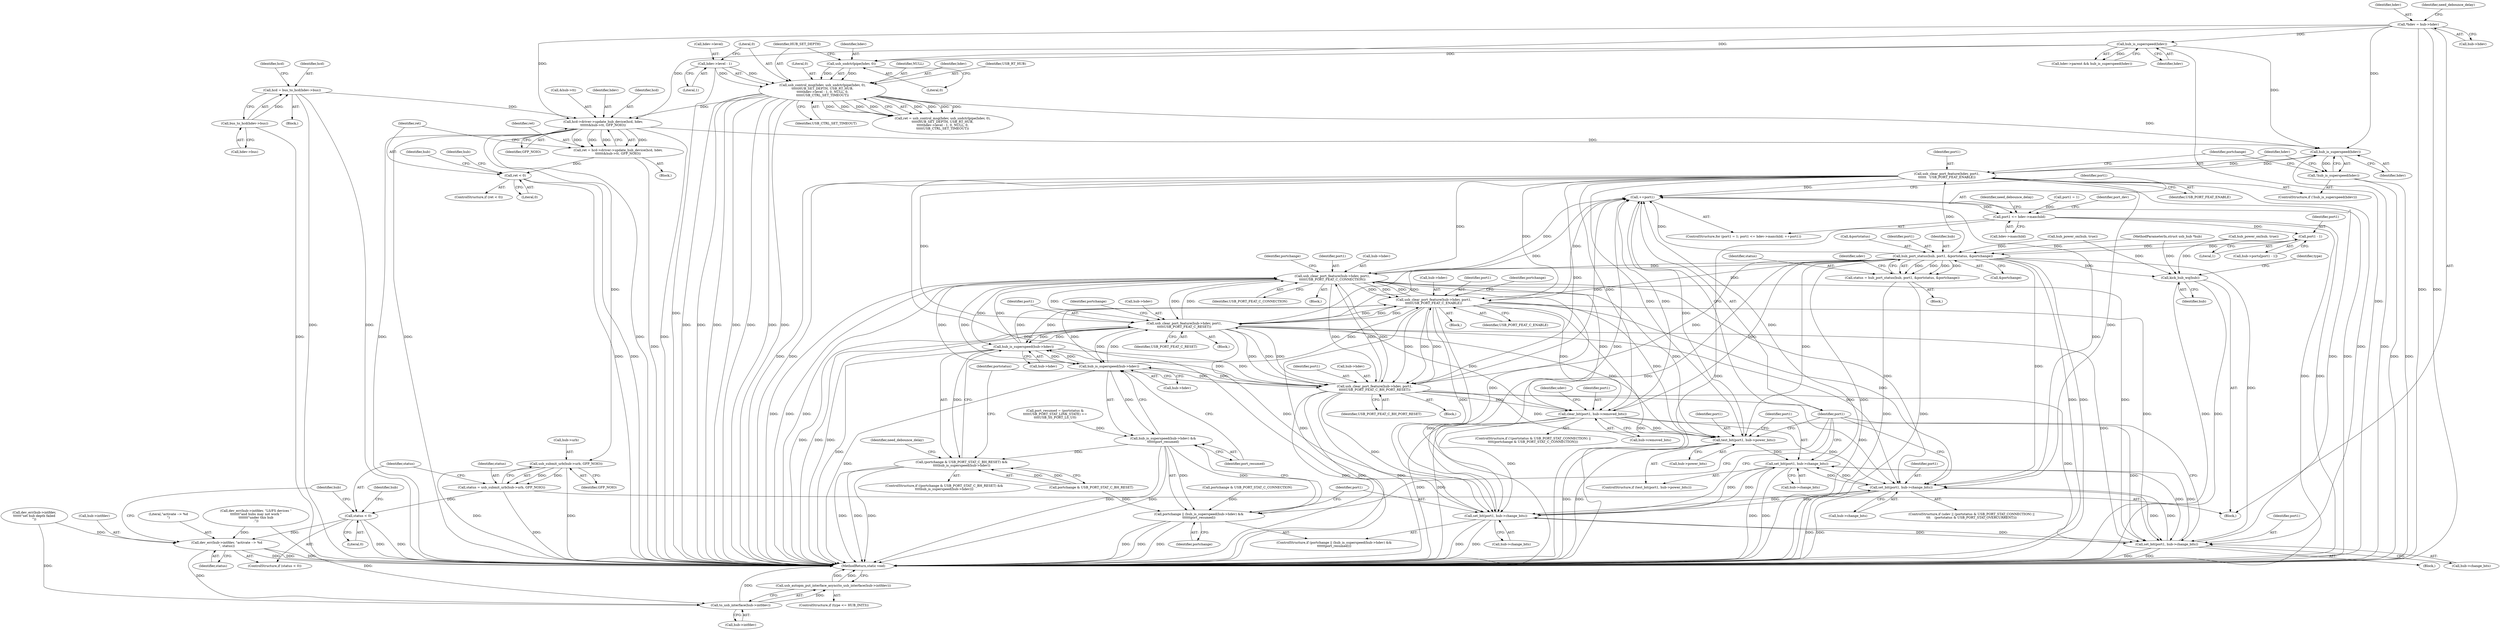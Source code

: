 digraph "0_linux_e50293ef9775c5f1cf3fcc093037dd6a8c5684ea@API" {
"1000242" [label="(Call,hcd->driver->update_hub_device(hcd, hdev,\n\t\t\t\t\t\t&hub->tt, GFP_NOIO))"];
"1000227" [label="(Call,hcd = bus_to_hcd(hdev->bus))"];
"1000229" [label="(Call,bus_to_hcd(hdev->bus))"];
"1000125" [label="(Call,*hdev = hub->hdev)"];
"1000159" [label="(Call,hub_is_superspeed(hdev))"];
"1000164" [label="(Call,usb_control_msg(hdev, usb_sndctrlpipe(hdev, 0),\n\t\t\t\t\tHUB_SET_DEPTH, USB_RT_HUB,\n\t\t\t\t\thdev->level - 1, 0, NULL, 0,\n\t\t\t\t\tUSB_CTRL_SET_TIMEOUT))"];
"1000166" [label="(Call,usb_sndctrlpipe(hdev, 0))"];
"1000171" [label="(Call,hdev->level - 1)"];
"1000240" [label="(Call,ret = hcd->driver->update_hub_device(hcd, hdev,\n\t\t\t\t\t\t&hub->tt, GFP_NOIO))"];
"1000251" [label="(Call,ret < 0)"];
"1000360" [label="(Call,hub_is_superspeed(hdev))"];
"1000359" [label="(Call,!hub_is_superspeed(hdev))"];
"1000362" [label="(Call,usb_clear_port_feature(hdev, port1,\n\t\t\t\t\t\t   USB_PORT_FEAT_ENABLE))"];
"1000283" [label="(Call,++port1)"];
"1000278" [label="(Call,port1 <= hdev->maxchild)"];
"1000293" [label="(Call,port1 - 1)"];
"1000311" [label="(Call,hub_port_status(hub, port1, &portstatus, &portchange))"];
"1000309" [label="(Call,status = hub_port_status(hub, port1, &portstatus, &portchange))"];
"1000374" [label="(Call,usb_clear_port_feature(hub->hdev, port1,\n\t\t\t\t\tUSB_PORT_FEAT_C_CONNECTION))"];
"1000388" [label="(Call,usb_clear_port_feature(hub->hdev, port1,\n\t\t\t\t\tUSB_PORT_FEAT_C_ENABLE))"];
"1000402" [label="(Call,usb_clear_port_feature(hub->hdev, port1,\n\t\t\t\t\tUSB_PORT_FEAT_C_RESET))"];
"1000413" [label="(Call,hub_is_superspeed(hub->hdev))"];
"1000409" [label="(Call,(portchange & USB_PORT_STAT_C_BH_RESET) &&\n\t\t\t\thub_is_superspeed(hub->hdev))"];
"1000421" [label="(Call,usb_clear_port_feature(hub->hdev, port1,\n\t\t\t\t\tUSB_PORT_FEAT_C_BH_PORT_RESET))"];
"1000436" [label="(Call,clear_bit(port1, hub->removed_bits))"];
"1000461" [label="(Call,set_bit(port1, hub->change_bits))"];
"1000489" [label="(Call,set_bit(port1, hub->change_bits))"];
"1000511" [label="(Call,set_bit(port1, hub->change_bits))"];
"1000521" [label="(Call,set_bit(port1, hub->change_bits))"];
"1000506" [label="(Call,test_bit(port1, hub->power_bits))"];
"1000484" [label="(Call,hub_is_superspeed(hub->hdev))"];
"1000483" [label="(Call,hub_is_superspeed(hub->hdev) &&\n\t\t\t\t\t\tport_resumed)"];
"1000481" [label="(Call,portchange || (hub_is_superspeed(hub->hdev) &&\n\t\t\t\t\t\tport_resumed))"];
"1000592" [label="(Call,kick_hub_wq(hub))"];
"1000564" [label="(Call,usb_submit_urb(hub->urb, GFP_NOIO))"];
"1000562" [label="(Call,status = usb_submit_urb(hub->urb, GFP_NOIO))"];
"1000570" [label="(Call,status < 0)"];
"1000573" [label="(Call,dev_err(hub->intfdev, \"activate --> %d\n\", status))"];
"1000599" [label="(Call,to_usb_interface(hub->intfdev))"];
"1000598" [label="(Call,usb_autopm_put_interface_async(to_usb_interface(hub->intfdev)))"];
"1000227" [label="(Call,hcd = bus_to_hcd(hdev->bus))"];
"1000283" [label="(Call,++port1)"];
"1000177" [label="(Identifier,NULL)"];
"1000241" [label="(Identifier,ret)"];
"1000438" [label="(Call,hub->removed_bits)"];
"1000388" [label="(Call,usb_clear_port_feature(hub->hdev, port1,\n\t\t\t\t\tUSB_PORT_FEAT_C_ENABLE))"];
"1000226" [label="(Block,)"];
"1000359" [label="(Call,!hub_is_superspeed(hdev))"];
"1000275" [label="(Call,port1 = 1)"];
"1000491" [label="(Call,hub->change_bits)"];
"1000279" [label="(Identifier,port1)"];
"1000274" [label="(ControlStructure,for (port1 = 1; port1 <= hdev->maxchild; ++port1))"];
"1000523" [label="(Call,hub->change_bits)"];
"1000573" [label="(Call,dev_err(hub->intfdev, \"activate --> %d\n\", status))"];
"1000507" [label="(Identifier,port1)"];
"1000600" [label="(Call,hub->intfdev)"];
"1000252" [label="(Identifier,ret)"];
"1000463" [label="(Call,hub->change_bits)"];
"1000406" [label="(Identifier,port1)"];
"1000166" [label="(Call,usb_sndctrlpipe(hdev, 0))"];
"1000484" [label="(Call,hub_is_superspeed(hub->hdev))"];
"1000257" [label="(Identifier,hub)"];
"1000250" [label="(ControlStructure,if (ret < 0))"];
"1000417" [label="(Block,)"];
"1000127" [label="(Call,hub->hdev)"];
"1000364" [label="(Identifier,port1)"];
"1000375" [label="(Call,hub->hdev)"];
"1000473" [label="(Call,port_resumed = (portstatus &\n\t\t\t\t\tUSB_PORT_STAT_LINK_STATE) ==\n\t\t\t\tUSB_SS_PORT_LS_U0)"];
"1000260" [label="(Call,dev_err(hub->intfdev, \"LS/FS devices \"\n\t\t\t\t\t\t\t\"and hubs may not work \"\n\t\t\t\t\t\t\t\"under this hub\n.\"))"];
"1000175" [label="(Literal,1)"];
"1000362" [label="(Call,usb_clear_port_feature(hdev, port1,\n\t\t\t\t\t\t   USB_PORT_FEAT_ENABLE))"];
"1000312" [label="(Identifier,hub)"];
"1000172" [label="(Call,hdev->level)"];
"1000426" [label="(Identifier,USB_PORT_FEAT_C_BH_PORT_RESET)"];
"1000506" [label="(Call,test_bit(port1, hub->power_bits))"];
"1000179" [label="(Identifier,USB_CTRL_SET_TIMEOUT)"];
"1000316" [label="(Call,&portchange)"];
"1000270" [label="(Call,hub_power_on(hub, true))"];
"1000594" [label="(ControlStructure,if (type <= HUB_INIT3))"];
"1000165" [label="(Identifier,hdev)"];
"1000570" [label="(Call,status < 0)"];
"1000361" [label="(Identifier,hdev)"];
"1000596" [label="(Identifier,type)"];
"1000564" [label="(Call,usb_submit_urb(hub->urb, GFP_NOIO))"];
"1000265" [label="(Call,hub_power_on(hub, true))"];
"1000592" [label="(Call,kick_hub_wq(hub))"];
"1000517" [label="(Block,)"];
"1000168" [label="(Literal,0)"];
"1000480" [label="(ControlStructure,if (portchange || (hub_is_superspeed(hub->hdev) &&\n\t\t\t\t\t\tport_resumed)))"];
"1000123" [label="(Block,)"];
"1000568" [label="(Identifier,GFP_NOIO)"];
"1000253" [label="(Literal,0)"];
"1000513" [label="(Call,hub->change_bits)"];
"1000565" [label="(Call,hub->urb)"];
"1000433" [label="(Call,portchange & USB_PORT_STAT_C_CONNECTION)"];
"1000230" [label="(Call,hdev->bus)"];
"1000159" [label="(Call,hub_is_superspeed(hdev))"];
"1000162" [label="(Call,ret = usb_control_msg(hdev, usb_sndctrlpipe(hdev, 0),\n\t\t\t\t\tHUB_SET_DEPTH, USB_RT_HUB,\n\t\t\t\t\thdev->level - 1, 0, NULL, 0,\n\t\t\t\t\tUSB_CTRL_SET_TIMEOUT))"];
"1000505" [label="(ControlStructure,if (test_bit(port1, hub->power_bits)))"];
"1000485" [label="(Call,hub->hdev)"];
"1000392" [label="(Identifier,port1)"];
"1000419" [label="(Identifier,need_debounce_delay)"];
"1000410" [label="(Call,portchange & USB_PORT_STAT_C_BH_RESET)"];
"1000229" [label="(Call,bus_to_hcd(hdev->bus))"];
"1000571" [label="(Identifier,status)"];
"1000577" [label="(Literal,\"activate --> %d\n\")"];
"1000382" [label="(Identifier,portchange)"];
"1000384" [label="(Block,)"];
"1000245" [label="(Call,&hub->tt)"];
"1000242" [label="(Call,hcd->driver->update_hub_device(hcd, hdev,\n\t\t\t\t\t\t&hub->tt, GFP_NOIO))"];
"1000284" [label="(Identifier,port1)"];
"1000437" [label="(Identifier,port1)"];
"1000228" [label="(Identifier,hcd)"];
"1000511" [label="(Call,set_bit(port1, hub->change_bits))"];
"1000396" [label="(Identifier,portchange)"];
"1000427" [label="(ControlStructure,if (!(portstatus & USB_PORT_STAT_CONNECTION) ||\n\t\t\t\t(portchange & USB_PORT_STAT_C_CONNECTION)))"];
"1000393" [label="(Identifier,USB_PORT_FEAT_C_ENABLE)"];
"1000444" [label="(Identifier,udev)"];
"1000451" [label="(ControlStructure,if (udev || (portstatus & USB_PORT_STAT_CONNECTION) ||\n\t\t\t    (portstatus & USB_PORT_STAT_OVERCURRENT)))"];
"1000582" [label="(Identifier,hub)"];
"1000169" [label="(Identifier,HUB_SET_DEPTH)"];
"1000379" [label="(Identifier,USB_PORT_FEAT_C_CONNECTION)"];
"1000409" [label="(Call,(portchange & USB_PORT_STAT_C_BH_RESET) &&\n\t\t\t\thub_is_superspeed(hub->hdev))"];
"1000488" [label="(Identifier,port_resumed)"];
"1000461" [label="(Call,set_bit(port1, hub->change_bits))"];
"1000285" [label="(Block,)"];
"1000184" [label="(Call,dev_err(hub->intfdev,\n\t\t\t\t\t\t\"set hub depth failed\n\"))"];
"1000411" [label="(Identifier,portchange)"];
"1000309" [label="(Call,status = hub_port_status(hub, port1, &portstatus, &portchange))"];
"1000155" [label="(Call,hdev->parent && hub_is_superspeed(hdev))"];
"1000314" [label="(Call,&portstatus)"];
"1000569" [label="(ControlStructure,if (status < 0))"];
"1000521" [label="(Call,set_bit(port1, hub->change_bits))"];
"1000266" [label="(Identifier,hub)"];
"1000240" [label="(Call,ret = hcd->driver->update_hub_device(hcd, hdev,\n\t\t\t\t\t\t&hub->tt, GFP_NOIO))"];
"1000489" [label="(Call,set_bit(port1, hub->change_bits))"];
"1000126" [label="(Identifier,hdev)"];
"1000374" [label="(Call,usb_clear_port_feature(hub->hdev, port1,\n\t\t\t\t\tUSB_PORT_FEAT_C_CONNECTION))"];
"1000244" [label="(Identifier,hdev)"];
"1000363" [label="(Identifier,hdev)"];
"1000176" [label="(Literal,0)"];
"1000431" [label="(Identifier,portstatus)"];
"1000407" [label="(Identifier,USB_PORT_FEAT_C_RESET)"];
"1000170" [label="(Identifier,USB_RT_HUB)"];
"1000121" [label="(MethodParameterIn,struct usb_hub *hub)"];
"1000490" [label="(Identifier,port1)"];
"1000522" [label="(Identifier,port1)"];
"1000483" [label="(Call,hub_is_superspeed(hub->hdev) &&\n\t\t\t\t\t\tport_resumed)"];
"1000293" [label="(Call,port1 - 1)"];
"1000365" [label="(Identifier,USB_PORT_FEAT_ENABLE)"];
"1000574" [label="(Call,hub->intfdev)"];
"1000572" [label="(Literal,0)"];
"1000562" [label="(Call,status = usb_submit_urb(hub->urb, GFP_NOIO))"];
"1000563" [label="(Identifier,status)"];
"1000512" [label="(Identifier,port1)"];
"1000320" [label="(Identifier,udev)"];
"1000603" [label="(MethodReturn,static void)"];
"1000414" [label="(Call,hub->hdev)"];
"1000294" [label="(Identifier,port1)"];
"1000288" [label="(Identifier,port_dev)"];
"1000289" [label="(Call,hub->ports[port1 - 1])"];
"1000239" [label="(Block,)"];
"1000378" [label="(Identifier,port1)"];
"1000280" [label="(Call,hdev->maxchild)"];
"1000575" [label="(Identifier,hub)"];
"1000599" [label="(Call,to_usb_interface(hub->intfdev))"];
"1000598" [label="(Call,usb_autopm_put_interface_async(to_usb_interface(hub->intfdev)))"];
"1000436" [label="(Call,clear_bit(port1, hub->removed_bits))"];
"1000313" [label="(Identifier,port1)"];
"1000389" [label="(Call,hub->hdev)"];
"1000368" [label="(Identifier,portchange)"];
"1000295" [label="(Literal,1)"];
"1000125" [label="(Call,*hdev = hub->hdev)"];
"1000164" [label="(Call,usb_control_msg(hdev, usb_sndctrlpipe(hdev, 0),\n\t\t\t\t\tHUB_SET_DEPTH, USB_RT_HUB,\n\t\t\t\t\thdev->level - 1, 0, NULL, 0,\n\t\t\t\t\tUSB_CTRL_SET_TIMEOUT))"];
"1000578" [label="(Identifier,status)"];
"1000251" [label="(Call,ret < 0)"];
"1000508" [label="(Call,hub->power_bits)"];
"1000171" [label="(Call,hdev->level - 1)"];
"1000408" [label="(ControlStructure,if ((portchange & USB_PORT_STAT_C_BH_RESET) &&\n\t\t\t\thub_is_superspeed(hub->hdev)))"];
"1000311" [label="(Call,hub_port_status(hub, port1, &portstatus, &portchange))"];
"1000178" [label="(Literal,0)"];
"1000402" [label="(Call,usb_clear_port_feature(hub->hdev, port1,\n\t\t\t\t\tUSB_PORT_FEAT_C_RESET))"];
"1000236" [label="(Identifier,hcd)"];
"1000249" [label="(Identifier,GFP_NOIO)"];
"1000370" [label="(Block,)"];
"1000593" [label="(Identifier,hub)"];
"1000413" [label="(Call,hub_is_superspeed(hub->hdev))"];
"1000358" [label="(ControlStructure,if (!hub_is_superspeed(hdev)))"];
"1000425" [label="(Identifier,port1)"];
"1000482" [label="(Identifier,portchange)"];
"1000243" [label="(Identifier,hcd)"];
"1000421" [label="(Call,usb_clear_port_feature(hub->hdev, port1,\n\t\t\t\t\tUSB_PORT_FEAT_C_BH_PORT_RESET))"];
"1000398" [label="(Block,)"];
"1000360" [label="(Call,hub_is_superspeed(hdev))"];
"1000422" [label="(Call,hub->hdev)"];
"1000278" [label="(Call,port1 <= hdev->maxchild)"];
"1000160" [label="(Identifier,hdev)"];
"1000462" [label="(Identifier,port1)"];
"1000481" [label="(Call,portchange || (hub_is_superspeed(hub->hdev) &&\n\t\t\t\t\t\tport_resumed))"];
"1000167" [label="(Identifier,hdev)"];
"1000403" [label="(Call,hub->hdev)"];
"1000527" [label="(Identifier,need_debounce_delay)"];
"1000310" [label="(Identifier,status)"];
"1000136" [label="(Identifier,need_debounce_delay)"];
"1000242" -> "1000240"  [label="AST: "];
"1000242" -> "1000249"  [label="CFG: "];
"1000243" -> "1000242"  [label="AST: "];
"1000244" -> "1000242"  [label="AST: "];
"1000245" -> "1000242"  [label="AST: "];
"1000249" -> "1000242"  [label="AST: "];
"1000240" -> "1000242"  [label="CFG: "];
"1000242" -> "1000603"  [label="DDG: "];
"1000242" -> "1000603"  [label="DDG: "];
"1000242" -> "1000603"  [label="DDG: "];
"1000242" -> "1000603"  [label="DDG: "];
"1000242" -> "1000240"  [label="DDG: "];
"1000242" -> "1000240"  [label="DDG: "];
"1000242" -> "1000240"  [label="DDG: "];
"1000242" -> "1000240"  [label="DDG: "];
"1000227" -> "1000242"  [label="DDG: "];
"1000125" -> "1000242"  [label="DDG: "];
"1000159" -> "1000242"  [label="DDG: "];
"1000164" -> "1000242"  [label="DDG: "];
"1000242" -> "1000360"  [label="DDG: "];
"1000242" -> "1000564"  [label="DDG: "];
"1000227" -> "1000226"  [label="AST: "];
"1000227" -> "1000229"  [label="CFG: "];
"1000228" -> "1000227"  [label="AST: "];
"1000229" -> "1000227"  [label="AST: "];
"1000236" -> "1000227"  [label="CFG: "];
"1000227" -> "1000603"  [label="DDG: "];
"1000227" -> "1000603"  [label="DDG: "];
"1000229" -> "1000227"  [label="DDG: "];
"1000229" -> "1000230"  [label="CFG: "];
"1000230" -> "1000229"  [label="AST: "];
"1000229" -> "1000603"  [label="DDG: "];
"1000125" -> "1000123"  [label="AST: "];
"1000125" -> "1000127"  [label="CFG: "];
"1000126" -> "1000125"  [label="AST: "];
"1000127" -> "1000125"  [label="AST: "];
"1000136" -> "1000125"  [label="CFG: "];
"1000125" -> "1000603"  [label="DDG: "];
"1000125" -> "1000603"  [label="DDG: "];
"1000125" -> "1000159"  [label="DDG: "];
"1000125" -> "1000166"  [label="DDG: "];
"1000125" -> "1000360"  [label="DDG: "];
"1000159" -> "1000155"  [label="AST: "];
"1000159" -> "1000160"  [label="CFG: "];
"1000160" -> "1000159"  [label="AST: "];
"1000155" -> "1000159"  [label="CFG: "];
"1000159" -> "1000603"  [label="DDG: "];
"1000159" -> "1000155"  [label="DDG: "];
"1000159" -> "1000166"  [label="DDG: "];
"1000159" -> "1000360"  [label="DDG: "];
"1000164" -> "1000162"  [label="AST: "];
"1000164" -> "1000179"  [label="CFG: "];
"1000165" -> "1000164"  [label="AST: "];
"1000166" -> "1000164"  [label="AST: "];
"1000169" -> "1000164"  [label="AST: "];
"1000170" -> "1000164"  [label="AST: "];
"1000171" -> "1000164"  [label="AST: "];
"1000176" -> "1000164"  [label="AST: "];
"1000177" -> "1000164"  [label="AST: "];
"1000178" -> "1000164"  [label="AST: "];
"1000179" -> "1000164"  [label="AST: "];
"1000162" -> "1000164"  [label="CFG: "];
"1000164" -> "1000603"  [label="DDG: "];
"1000164" -> "1000603"  [label="DDG: "];
"1000164" -> "1000603"  [label="DDG: "];
"1000164" -> "1000603"  [label="DDG: "];
"1000164" -> "1000603"  [label="DDG: "];
"1000164" -> "1000603"  [label="DDG: "];
"1000164" -> "1000603"  [label="DDG: "];
"1000164" -> "1000162"  [label="DDG: "];
"1000164" -> "1000162"  [label="DDG: "];
"1000164" -> "1000162"  [label="DDG: "];
"1000164" -> "1000162"  [label="DDG: "];
"1000164" -> "1000162"  [label="DDG: "];
"1000164" -> "1000162"  [label="DDG: "];
"1000164" -> "1000162"  [label="DDG: "];
"1000164" -> "1000162"  [label="DDG: "];
"1000166" -> "1000164"  [label="DDG: "];
"1000166" -> "1000164"  [label="DDG: "];
"1000171" -> "1000164"  [label="DDG: "];
"1000171" -> "1000164"  [label="DDG: "];
"1000164" -> "1000360"  [label="DDG: "];
"1000166" -> "1000168"  [label="CFG: "];
"1000167" -> "1000166"  [label="AST: "];
"1000168" -> "1000166"  [label="AST: "];
"1000169" -> "1000166"  [label="CFG: "];
"1000171" -> "1000175"  [label="CFG: "];
"1000172" -> "1000171"  [label="AST: "];
"1000175" -> "1000171"  [label="AST: "];
"1000176" -> "1000171"  [label="CFG: "];
"1000171" -> "1000603"  [label="DDG: "];
"1000240" -> "1000239"  [label="AST: "];
"1000241" -> "1000240"  [label="AST: "];
"1000252" -> "1000240"  [label="CFG: "];
"1000240" -> "1000603"  [label="DDG: "];
"1000240" -> "1000251"  [label="DDG: "];
"1000251" -> "1000250"  [label="AST: "];
"1000251" -> "1000253"  [label="CFG: "];
"1000252" -> "1000251"  [label="AST: "];
"1000253" -> "1000251"  [label="AST: "];
"1000257" -> "1000251"  [label="CFG: "];
"1000266" -> "1000251"  [label="CFG: "];
"1000251" -> "1000603"  [label="DDG: "];
"1000251" -> "1000603"  [label="DDG: "];
"1000360" -> "1000359"  [label="AST: "];
"1000360" -> "1000361"  [label="CFG: "];
"1000361" -> "1000360"  [label="AST: "];
"1000359" -> "1000360"  [label="CFG: "];
"1000360" -> "1000603"  [label="DDG: "];
"1000360" -> "1000359"  [label="DDG: "];
"1000362" -> "1000360"  [label="DDG: "];
"1000360" -> "1000362"  [label="DDG: "];
"1000359" -> "1000358"  [label="AST: "];
"1000363" -> "1000359"  [label="CFG: "];
"1000368" -> "1000359"  [label="CFG: "];
"1000359" -> "1000603"  [label="DDG: "];
"1000359" -> "1000603"  [label="DDG: "];
"1000362" -> "1000358"  [label="AST: "];
"1000362" -> "1000365"  [label="CFG: "];
"1000363" -> "1000362"  [label="AST: "];
"1000364" -> "1000362"  [label="AST: "];
"1000365" -> "1000362"  [label="AST: "];
"1000368" -> "1000362"  [label="CFG: "];
"1000362" -> "1000603"  [label="DDG: "];
"1000362" -> "1000603"  [label="DDG: "];
"1000362" -> "1000603"  [label="DDG: "];
"1000362" -> "1000283"  [label="DDG: "];
"1000311" -> "1000362"  [label="DDG: "];
"1000362" -> "1000374"  [label="DDG: "];
"1000362" -> "1000388"  [label="DDG: "];
"1000362" -> "1000402"  [label="DDG: "];
"1000362" -> "1000421"  [label="DDG: "];
"1000362" -> "1000436"  [label="DDG: "];
"1000362" -> "1000461"  [label="DDG: "];
"1000362" -> "1000489"  [label="DDG: "];
"1000362" -> "1000506"  [label="DDG: "];
"1000362" -> "1000521"  [label="DDG: "];
"1000283" -> "1000274"  [label="AST: "];
"1000283" -> "1000284"  [label="CFG: "];
"1000284" -> "1000283"  [label="AST: "];
"1000279" -> "1000283"  [label="CFG: "];
"1000283" -> "1000278"  [label="DDG: "];
"1000436" -> "1000283"  [label="DDG: "];
"1000311" -> "1000283"  [label="DDG: "];
"1000421" -> "1000283"  [label="DDG: "];
"1000374" -> "1000283"  [label="DDG: "];
"1000489" -> "1000283"  [label="DDG: "];
"1000521" -> "1000283"  [label="DDG: "];
"1000506" -> "1000283"  [label="DDG: "];
"1000388" -> "1000283"  [label="DDG: "];
"1000461" -> "1000283"  [label="DDG: "];
"1000402" -> "1000283"  [label="DDG: "];
"1000511" -> "1000283"  [label="DDG: "];
"1000278" -> "1000274"  [label="AST: "];
"1000278" -> "1000280"  [label="CFG: "];
"1000279" -> "1000278"  [label="AST: "];
"1000280" -> "1000278"  [label="AST: "];
"1000288" -> "1000278"  [label="CFG: "];
"1000527" -> "1000278"  [label="CFG: "];
"1000278" -> "1000603"  [label="DDG: "];
"1000278" -> "1000603"  [label="DDG: "];
"1000278" -> "1000603"  [label="DDG: "];
"1000275" -> "1000278"  [label="DDG: "];
"1000278" -> "1000293"  [label="DDG: "];
"1000293" -> "1000289"  [label="AST: "];
"1000293" -> "1000295"  [label="CFG: "];
"1000294" -> "1000293"  [label="AST: "];
"1000295" -> "1000293"  [label="AST: "];
"1000289" -> "1000293"  [label="CFG: "];
"1000293" -> "1000311"  [label="DDG: "];
"1000311" -> "1000309"  [label="AST: "];
"1000311" -> "1000316"  [label="CFG: "];
"1000312" -> "1000311"  [label="AST: "];
"1000313" -> "1000311"  [label="AST: "];
"1000314" -> "1000311"  [label="AST: "];
"1000316" -> "1000311"  [label="AST: "];
"1000309" -> "1000311"  [label="CFG: "];
"1000311" -> "1000603"  [label="DDG: "];
"1000311" -> "1000603"  [label="DDG: "];
"1000311" -> "1000603"  [label="DDG: "];
"1000311" -> "1000309"  [label="DDG: "];
"1000311" -> "1000309"  [label="DDG: "];
"1000311" -> "1000309"  [label="DDG: "];
"1000311" -> "1000309"  [label="DDG: "];
"1000265" -> "1000311"  [label="DDG: "];
"1000270" -> "1000311"  [label="DDG: "];
"1000121" -> "1000311"  [label="DDG: "];
"1000311" -> "1000374"  [label="DDG: "];
"1000311" -> "1000388"  [label="DDG: "];
"1000311" -> "1000402"  [label="DDG: "];
"1000311" -> "1000421"  [label="DDG: "];
"1000311" -> "1000436"  [label="DDG: "];
"1000311" -> "1000461"  [label="DDG: "];
"1000311" -> "1000489"  [label="DDG: "];
"1000311" -> "1000506"  [label="DDG: "];
"1000311" -> "1000521"  [label="DDG: "];
"1000311" -> "1000592"  [label="DDG: "];
"1000309" -> "1000285"  [label="AST: "];
"1000310" -> "1000309"  [label="AST: "];
"1000320" -> "1000309"  [label="CFG: "];
"1000309" -> "1000603"  [label="DDG: "];
"1000309" -> "1000603"  [label="DDG: "];
"1000374" -> "1000370"  [label="AST: "];
"1000374" -> "1000379"  [label="CFG: "];
"1000375" -> "1000374"  [label="AST: "];
"1000378" -> "1000374"  [label="AST: "];
"1000379" -> "1000374"  [label="AST: "];
"1000382" -> "1000374"  [label="CFG: "];
"1000374" -> "1000603"  [label="DDG: "];
"1000374" -> "1000603"  [label="DDG: "];
"1000374" -> "1000603"  [label="DDG: "];
"1000388" -> "1000374"  [label="DDG: "];
"1000413" -> "1000374"  [label="DDG: "];
"1000402" -> "1000374"  [label="DDG: "];
"1000421" -> "1000374"  [label="DDG: "];
"1000484" -> "1000374"  [label="DDG: "];
"1000374" -> "1000388"  [label="DDG: "];
"1000374" -> "1000388"  [label="DDG: "];
"1000374" -> "1000402"  [label="DDG: "];
"1000374" -> "1000402"  [label="DDG: "];
"1000374" -> "1000413"  [label="DDG: "];
"1000374" -> "1000421"  [label="DDG: "];
"1000374" -> "1000421"  [label="DDG: "];
"1000374" -> "1000436"  [label="DDG: "];
"1000374" -> "1000461"  [label="DDG: "];
"1000374" -> "1000484"  [label="DDG: "];
"1000374" -> "1000489"  [label="DDG: "];
"1000374" -> "1000506"  [label="DDG: "];
"1000374" -> "1000521"  [label="DDG: "];
"1000388" -> "1000384"  [label="AST: "];
"1000388" -> "1000393"  [label="CFG: "];
"1000389" -> "1000388"  [label="AST: "];
"1000392" -> "1000388"  [label="AST: "];
"1000393" -> "1000388"  [label="AST: "];
"1000396" -> "1000388"  [label="CFG: "];
"1000388" -> "1000603"  [label="DDG: "];
"1000388" -> "1000603"  [label="DDG: "];
"1000388" -> "1000603"  [label="DDG: "];
"1000413" -> "1000388"  [label="DDG: "];
"1000402" -> "1000388"  [label="DDG: "];
"1000421" -> "1000388"  [label="DDG: "];
"1000484" -> "1000388"  [label="DDG: "];
"1000388" -> "1000402"  [label="DDG: "];
"1000388" -> "1000402"  [label="DDG: "];
"1000388" -> "1000413"  [label="DDG: "];
"1000388" -> "1000421"  [label="DDG: "];
"1000388" -> "1000421"  [label="DDG: "];
"1000388" -> "1000436"  [label="DDG: "];
"1000388" -> "1000461"  [label="DDG: "];
"1000388" -> "1000484"  [label="DDG: "];
"1000388" -> "1000489"  [label="DDG: "];
"1000388" -> "1000506"  [label="DDG: "];
"1000388" -> "1000521"  [label="DDG: "];
"1000402" -> "1000398"  [label="AST: "];
"1000402" -> "1000407"  [label="CFG: "];
"1000403" -> "1000402"  [label="AST: "];
"1000406" -> "1000402"  [label="AST: "];
"1000407" -> "1000402"  [label="AST: "];
"1000411" -> "1000402"  [label="CFG: "];
"1000402" -> "1000603"  [label="DDG: "];
"1000402" -> "1000603"  [label="DDG: "];
"1000402" -> "1000603"  [label="DDG: "];
"1000413" -> "1000402"  [label="DDG: "];
"1000421" -> "1000402"  [label="DDG: "];
"1000484" -> "1000402"  [label="DDG: "];
"1000402" -> "1000413"  [label="DDG: "];
"1000402" -> "1000421"  [label="DDG: "];
"1000402" -> "1000421"  [label="DDG: "];
"1000402" -> "1000436"  [label="DDG: "];
"1000402" -> "1000461"  [label="DDG: "];
"1000402" -> "1000484"  [label="DDG: "];
"1000402" -> "1000489"  [label="DDG: "];
"1000402" -> "1000506"  [label="DDG: "];
"1000402" -> "1000521"  [label="DDG: "];
"1000413" -> "1000409"  [label="AST: "];
"1000413" -> "1000414"  [label="CFG: "];
"1000414" -> "1000413"  [label="AST: "];
"1000409" -> "1000413"  [label="CFG: "];
"1000413" -> "1000603"  [label="DDG: "];
"1000413" -> "1000409"  [label="DDG: "];
"1000421" -> "1000413"  [label="DDG: "];
"1000484" -> "1000413"  [label="DDG: "];
"1000413" -> "1000421"  [label="DDG: "];
"1000413" -> "1000484"  [label="DDG: "];
"1000409" -> "1000408"  [label="AST: "];
"1000409" -> "1000410"  [label="CFG: "];
"1000410" -> "1000409"  [label="AST: "];
"1000419" -> "1000409"  [label="CFG: "];
"1000431" -> "1000409"  [label="CFG: "];
"1000409" -> "1000603"  [label="DDG: "];
"1000409" -> "1000603"  [label="DDG: "];
"1000409" -> "1000603"  [label="DDG: "];
"1000410" -> "1000409"  [label="DDG: "];
"1000410" -> "1000409"  [label="DDG: "];
"1000483" -> "1000409"  [label="DDG: "];
"1000421" -> "1000417"  [label="AST: "];
"1000421" -> "1000426"  [label="CFG: "];
"1000422" -> "1000421"  [label="AST: "];
"1000425" -> "1000421"  [label="AST: "];
"1000426" -> "1000421"  [label="AST: "];
"1000431" -> "1000421"  [label="CFG: "];
"1000421" -> "1000603"  [label="DDG: "];
"1000421" -> "1000603"  [label="DDG: "];
"1000421" -> "1000603"  [label="DDG: "];
"1000484" -> "1000421"  [label="DDG: "];
"1000421" -> "1000436"  [label="DDG: "];
"1000421" -> "1000461"  [label="DDG: "];
"1000421" -> "1000484"  [label="DDG: "];
"1000421" -> "1000489"  [label="DDG: "];
"1000421" -> "1000506"  [label="DDG: "];
"1000421" -> "1000521"  [label="DDG: "];
"1000436" -> "1000427"  [label="AST: "];
"1000436" -> "1000438"  [label="CFG: "];
"1000437" -> "1000436"  [label="AST: "];
"1000438" -> "1000436"  [label="AST: "];
"1000444" -> "1000436"  [label="CFG: "];
"1000436" -> "1000603"  [label="DDG: "];
"1000436" -> "1000603"  [label="DDG: "];
"1000436" -> "1000461"  [label="DDG: "];
"1000436" -> "1000489"  [label="DDG: "];
"1000436" -> "1000506"  [label="DDG: "];
"1000436" -> "1000521"  [label="DDG: "];
"1000461" -> "1000451"  [label="AST: "];
"1000461" -> "1000463"  [label="CFG: "];
"1000462" -> "1000461"  [label="AST: "];
"1000463" -> "1000461"  [label="AST: "];
"1000284" -> "1000461"  [label="CFG: "];
"1000461" -> "1000603"  [label="DDG: "];
"1000461" -> "1000603"  [label="DDG: "];
"1000511" -> "1000461"  [label="DDG: "];
"1000489" -> "1000461"  [label="DDG: "];
"1000521" -> "1000461"  [label="DDG: "];
"1000461" -> "1000489"  [label="DDG: "];
"1000461" -> "1000511"  [label="DDG: "];
"1000461" -> "1000521"  [label="DDG: "];
"1000489" -> "1000480"  [label="AST: "];
"1000489" -> "1000491"  [label="CFG: "];
"1000490" -> "1000489"  [label="AST: "];
"1000491" -> "1000489"  [label="AST: "];
"1000284" -> "1000489"  [label="CFG: "];
"1000489" -> "1000603"  [label="DDG: "];
"1000489" -> "1000603"  [label="DDG: "];
"1000511" -> "1000489"  [label="DDG: "];
"1000521" -> "1000489"  [label="DDG: "];
"1000489" -> "1000511"  [label="DDG: "];
"1000489" -> "1000521"  [label="DDG: "];
"1000511" -> "1000505"  [label="AST: "];
"1000511" -> "1000513"  [label="CFG: "];
"1000512" -> "1000511"  [label="AST: "];
"1000513" -> "1000511"  [label="AST: "];
"1000284" -> "1000511"  [label="CFG: "];
"1000511" -> "1000603"  [label="DDG: "];
"1000511" -> "1000603"  [label="DDG: "];
"1000506" -> "1000511"  [label="DDG: "];
"1000521" -> "1000511"  [label="DDG: "];
"1000511" -> "1000521"  [label="DDG: "];
"1000521" -> "1000517"  [label="AST: "];
"1000521" -> "1000523"  [label="CFG: "];
"1000522" -> "1000521"  [label="AST: "];
"1000523" -> "1000521"  [label="AST: "];
"1000284" -> "1000521"  [label="CFG: "];
"1000521" -> "1000603"  [label="DDG: "];
"1000521" -> "1000603"  [label="DDG: "];
"1000506" -> "1000505"  [label="AST: "];
"1000506" -> "1000508"  [label="CFG: "];
"1000507" -> "1000506"  [label="AST: "];
"1000508" -> "1000506"  [label="AST: "];
"1000512" -> "1000506"  [label="CFG: "];
"1000284" -> "1000506"  [label="CFG: "];
"1000506" -> "1000603"  [label="DDG: "];
"1000506" -> "1000603"  [label="DDG: "];
"1000484" -> "1000483"  [label="AST: "];
"1000484" -> "1000485"  [label="CFG: "];
"1000485" -> "1000484"  [label="AST: "];
"1000488" -> "1000484"  [label="CFG: "];
"1000483" -> "1000484"  [label="CFG: "];
"1000484" -> "1000603"  [label="DDG: "];
"1000484" -> "1000483"  [label="DDG: "];
"1000483" -> "1000481"  [label="AST: "];
"1000483" -> "1000488"  [label="CFG: "];
"1000488" -> "1000483"  [label="AST: "];
"1000481" -> "1000483"  [label="CFG: "];
"1000483" -> "1000603"  [label="DDG: "];
"1000483" -> "1000603"  [label="DDG: "];
"1000483" -> "1000481"  [label="DDG: "];
"1000483" -> "1000481"  [label="DDG: "];
"1000473" -> "1000483"  [label="DDG: "];
"1000481" -> "1000480"  [label="AST: "];
"1000481" -> "1000482"  [label="CFG: "];
"1000482" -> "1000481"  [label="AST: "];
"1000490" -> "1000481"  [label="CFG: "];
"1000284" -> "1000481"  [label="CFG: "];
"1000481" -> "1000603"  [label="DDG: "];
"1000481" -> "1000603"  [label="DDG: "];
"1000481" -> "1000603"  [label="DDG: "];
"1000410" -> "1000481"  [label="DDG: "];
"1000433" -> "1000481"  [label="DDG: "];
"1000592" -> "1000123"  [label="AST: "];
"1000592" -> "1000593"  [label="CFG: "];
"1000593" -> "1000592"  [label="AST: "];
"1000596" -> "1000592"  [label="CFG: "];
"1000592" -> "1000603"  [label="DDG: "];
"1000592" -> "1000603"  [label="DDG: "];
"1000265" -> "1000592"  [label="DDG: "];
"1000270" -> "1000592"  [label="DDG: "];
"1000121" -> "1000592"  [label="DDG: "];
"1000564" -> "1000562"  [label="AST: "];
"1000564" -> "1000568"  [label="CFG: "];
"1000565" -> "1000564"  [label="AST: "];
"1000568" -> "1000564"  [label="AST: "];
"1000562" -> "1000564"  [label="CFG: "];
"1000564" -> "1000603"  [label="DDG: "];
"1000564" -> "1000603"  [label="DDG: "];
"1000564" -> "1000562"  [label="DDG: "];
"1000564" -> "1000562"  [label="DDG: "];
"1000562" -> "1000123"  [label="AST: "];
"1000563" -> "1000562"  [label="AST: "];
"1000571" -> "1000562"  [label="CFG: "];
"1000562" -> "1000603"  [label="DDG: "];
"1000562" -> "1000570"  [label="DDG: "];
"1000570" -> "1000569"  [label="AST: "];
"1000570" -> "1000572"  [label="CFG: "];
"1000571" -> "1000570"  [label="AST: "];
"1000572" -> "1000570"  [label="AST: "];
"1000575" -> "1000570"  [label="CFG: "];
"1000582" -> "1000570"  [label="CFG: "];
"1000570" -> "1000603"  [label="DDG: "];
"1000570" -> "1000603"  [label="DDG: "];
"1000570" -> "1000573"  [label="DDG: "];
"1000573" -> "1000569"  [label="AST: "];
"1000573" -> "1000578"  [label="CFG: "];
"1000574" -> "1000573"  [label="AST: "];
"1000577" -> "1000573"  [label="AST: "];
"1000578" -> "1000573"  [label="AST: "];
"1000582" -> "1000573"  [label="CFG: "];
"1000573" -> "1000603"  [label="DDG: "];
"1000573" -> "1000603"  [label="DDG: "];
"1000573" -> "1000603"  [label="DDG: "];
"1000184" -> "1000573"  [label="DDG: "];
"1000260" -> "1000573"  [label="DDG: "];
"1000573" -> "1000599"  [label="DDG: "];
"1000599" -> "1000598"  [label="AST: "];
"1000599" -> "1000600"  [label="CFG: "];
"1000600" -> "1000599"  [label="AST: "];
"1000598" -> "1000599"  [label="CFG: "];
"1000599" -> "1000603"  [label="DDG: "];
"1000599" -> "1000598"  [label="DDG: "];
"1000184" -> "1000599"  [label="DDG: "];
"1000260" -> "1000599"  [label="DDG: "];
"1000598" -> "1000594"  [label="AST: "];
"1000603" -> "1000598"  [label="CFG: "];
"1000598" -> "1000603"  [label="DDG: "];
"1000598" -> "1000603"  [label="DDG: "];
}
